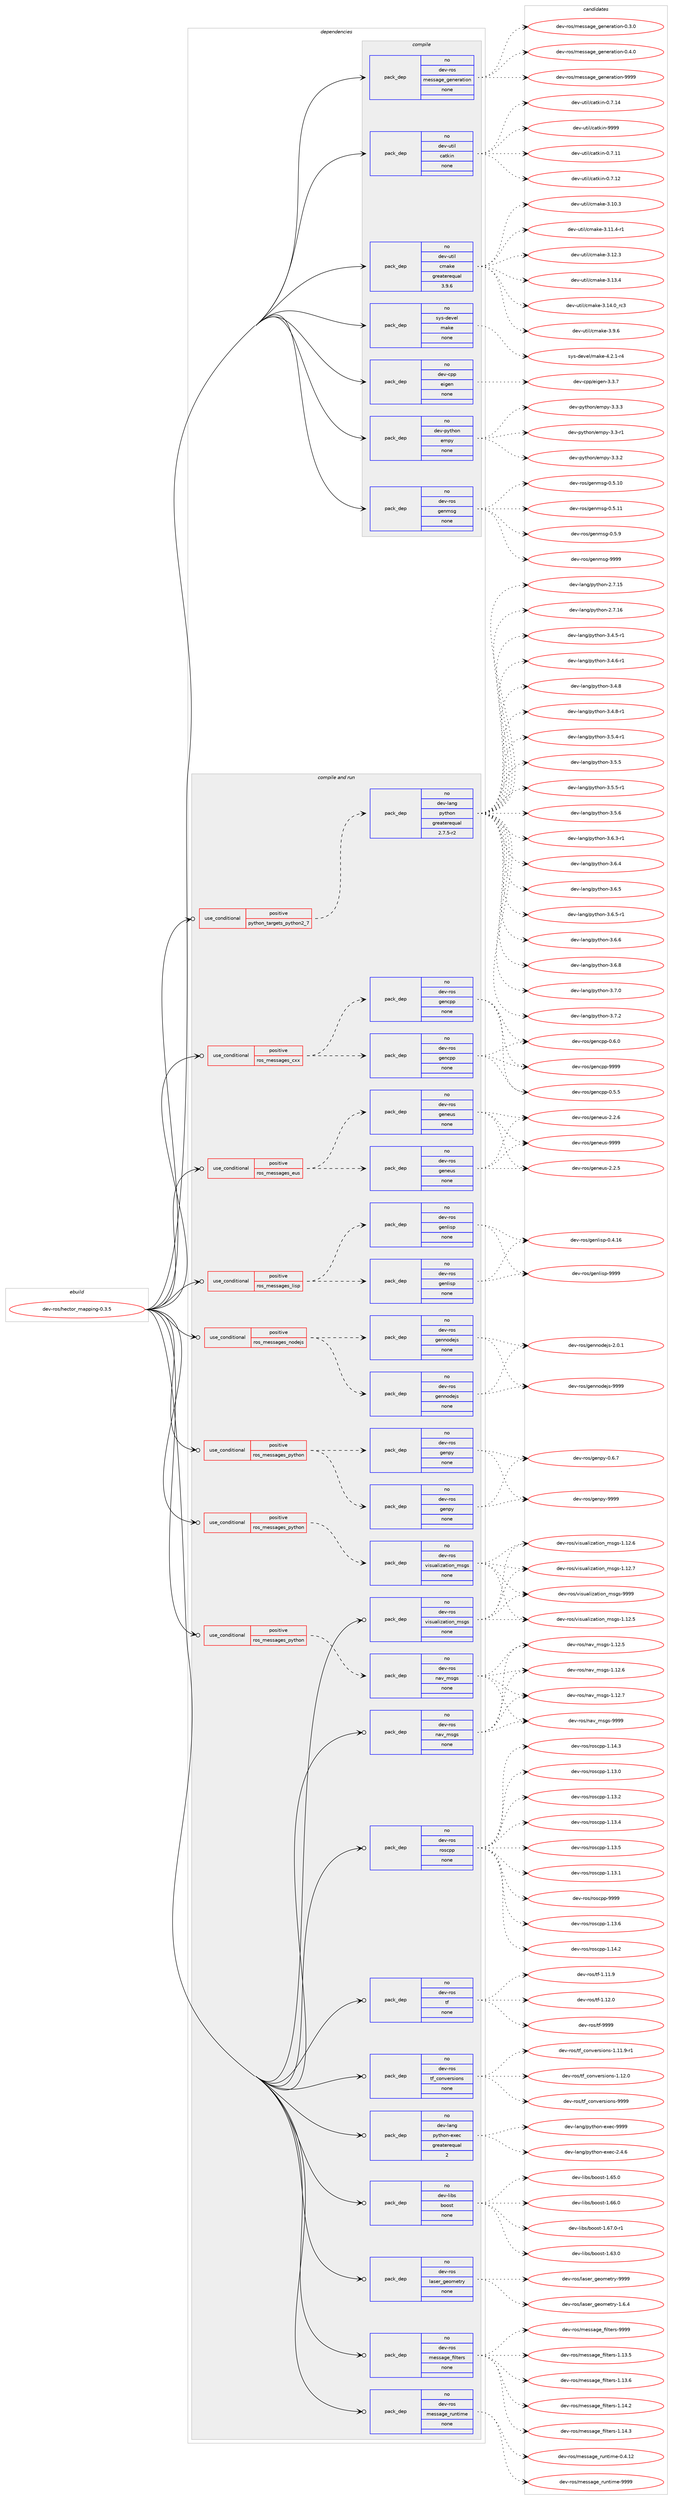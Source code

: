 digraph prolog {

# *************
# Graph options
# *************

newrank=true;
concentrate=true;
compound=true;
graph [rankdir=LR,fontname=Helvetica,fontsize=10,ranksep=1.5];#, ranksep=2.5, nodesep=0.2];
edge  [arrowhead=vee];
node  [fontname=Helvetica,fontsize=10];

# **********
# The ebuild
# **********

subgraph cluster_leftcol {
color=gray;
rank=same;
label=<<i>ebuild</i>>;
id [label="dev-ros/hector_mapping-0.3.5", color=red, width=4, href="../dev-ros/hector_mapping-0.3.5.svg"];
}

# ****************
# The dependencies
# ****************

subgraph cluster_midcol {
color=gray;
label=<<i>dependencies</i>>;
subgraph cluster_compile {
fillcolor="#eeeeee";
style=filled;
label=<<i>compile</i>>;
subgraph pack1045040 {
dependency1457069 [label=<<TABLE BORDER="0" CELLBORDER="1" CELLSPACING="0" CELLPADDING="4" WIDTH="220"><TR><TD ROWSPAN="6" CELLPADDING="30">pack_dep</TD></TR><TR><TD WIDTH="110">no</TD></TR><TR><TD>dev-cpp</TD></TR><TR><TD>eigen</TD></TR><TR><TD>none</TD></TR><TR><TD></TD></TR></TABLE>>, shape=none, color=blue];
}
id:e -> dependency1457069:w [weight=20,style="solid",arrowhead="vee"];
subgraph pack1045041 {
dependency1457070 [label=<<TABLE BORDER="0" CELLBORDER="1" CELLSPACING="0" CELLPADDING="4" WIDTH="220"><TR><TD ROWSPAN="6" CELLPADDING="30">pack_dep</TD></TR><TR><TD WIDTH="110">no</TD></TR><TR><TD>dev-python</TD></TR><TR><TD>empy</TD></TR><TR><TD>none</TD></TR><TR><TD></TD></TR></TABLE>>, shape=none, color=blue];
}
id:e -> dependency1457070:w [weight=20,style="solid",arrowhead="vee"];
subgraph pack1045042 {
dependency1457071 [label=<<TABLE BORDER="0" CELLBORDER="1" CELLSPACING="0" CELLPADDING="4" WIDTH="220"><TR><TD ROWSPAN="6" CELLPADDING="30">pack_dep</TD></TR><TR><TD WIDTH="110">no</TD></TR><TR><TD>dev-ros</TD></TR><TR><TD>genmsg</TD></TR><TR><TD>none</TD></TR><TR><TD></TD></TR></TABLE>>, shape=none, color=blue];
}
id:e -> dependency1457071:w [weight=20,style="solid",arrowhead="vee"];
subgraph pack1045043 {
dependency1457072 [label=<<TABLE BORDER="0" CELLBORDER="1" CELLSPACING="0" CELLPADDING="4" WIDTH="220"><TR><TD ROWSPAN="6" CELLPADDING="30">pack_dep</TD></TR><TR><TD WIDTH="110">no</TD></TR><TR><TD>dev-ros</TD></TR><TR><TD>message_generation</TD></TR><TR><TD>none</TD></TR><TR><TD></TD></TR></TABLE>>, shape=none, color=blue];
}
id:e -> dependency1457072:w [weight=20,style="solid",arrowhead="vee"];
subgraph pack1045044 {
dependency1457073 [label=<<TABLE BORDER="0" CELLBORDER="1" CELLSPACING="0" CELLPADDING="4" WIDTH="220"><TR><TD ROWSPAN="6" CELLPADDING="30">pack_dep</TD></TR><TR><TD WIDTH="110">no</TD></TR><TR><TD>dev-util</TD></TR><TR><TD>catkin</TD></TR><TR><TD>none</TD></TR><TR><TD></TD></TR></TABLE>>, shape=none, color=blue];
}
id:e -> dependency1457073:w [weight=20,style="solid",arrowhead="vee"];
subgraph pack1045045 {
dependency1457074 [label=<<TABLE BORDER="0" CELLBORDER="1" CELLSPACING="0" CELLPADDING="4" WIDTH="220"><TR><TD ROWSPAN="6" CELLPADDING="30">pack_dep</TD></TR><TR><TD WIDTH="110">no</TD></TR><TR><TD>dev-util</TD></TR><TR><TD>cmake</TD></TR><TR><TD>greaterequal</TD></TR><TR><TD>3.9.6</TD></TR></TABLE>>, shape=none, color=blue];
}
id:e -> dependency1457074:w [weight=20,style="solid",arrowhead="vee"];
subgraph pack1045046 {
dependency1457075 [label=<<TABLE BORDER="0" CELLBORDER="1" CELLSPACING="0" CELLPADDING="4" WIDTH="220"><TR><TD ROWSPAN="6" CELLPADDING="30">pack_dep</TD></TR><TR><TD WIDTH="110">no</TD></TR><TR><TD>sys-devel</TD></TR><TR><TD>make</TD></TR><TR><TD>none</TD></TR><TR><TD></TD></TR></TABLE>>, shape=none, color=blue];
}
id:e -> dependency1457075:w [weight=20,style="solid",arrowhead="vee"];
}
subgraph cluster_compileandrun {
fillcolor="#eeeeee";
style=filled;
label=<<i>compile and run</i>>;
subgraph cond388639 {
dependency1457076 [label=<<TABLE BORDER="0" CELLBORDER="1" CELLSPACING="0" CELLPADDING="4"><TR><TD ROWSPAN="3" CELLPADDING="10">use_conditional</TD></TR><TR><TD>positive</TD></TR><TR><TD>python_targets_python2_7</TD></TR></TABLE>>, shape=none, color=red];
subgraph pack1045047 {
dependency1457077 [label=<<TABLE BORDER="0" CELLBORDER="1" CELLSPACING="0" CELLPADDING="4" WIDTH="220"><TR><TD ROWSPAN="6" CELLPADDING="30">pack_dep</TD></TR><TR><TD WIDTH="110">no</TD></TR><TR><TD>dev-lang</TD></TR><TR><TD>python</TD></TR><TR><TD>greaterequal</TD></TR><TR><TD>2.7.5-r2</TD></TR></TABLE>>, shape=none, color=blue];
}
dependency1457076:e -> dependency1457077:w [weight=20,style="dashed",arrowhead="vee"];
}
id:e -> dependency1457076:w [weight=20,style="solid",arrowhead="odotvee"];
subgraph cond388640 {
dependency1457078 [label=<<TABLE BORDER="0" CELLBORDER="1" CELLSPACING="0" CELLPADDING="4"><TR><TD ROWSPAN="3" CELLPADDING="10">use_conditional</TD></TR><TR><TD>positive</TD></TR><TR><TD>ros_messages_cxx</TD></TR></TABLE>>, shape=none, color=red];
subgraph pack1045048 {
dependency1457079 [label=<<TABLE BORDER="0" CELLBORDER="1" CELLSPACING="0" CELLPADDING="4" WIDTH="220"><TR><TD ROWSPAN="6" CELLPADDING="30">pack_dep</TD></TR><TR><TD WIDTH="110">no</TD></TR><TR><TD>dev-ros</TD></TR><TR><TD>gencpp</TD></TR><TR><TD>none</TD></TR><TR><TD></TD></TR></TABLE>>, shape=none, color=blue];
}
dependency1457078:e -> dependency1457079:w [weight=20,style="dashed",arrowhead="vee"];
subgraph pack1045049 {
dependency1457080 [label=<<TABLE BORDER="0" CELLBORDER="1" CELLSPACING="0" CELLPADDING="4" WIDTH="220"><TR><TD ROWSPAN="6" CELLPADDING="30">pack_dep</TD></TR><TR><TD WIDTH="110">no</TD></TR><TR><TD>dev-ros</TD></TR><TR><TD>gencpp</TD></TR><TR><TD>none</TD></TR><TR><TD></TD></TR></TABLE>>, shape=none, color=blue];
}
dependency1457078:e -> dependency1457080:w [weight=20,style="dashed",arrowhead="vee"];
}
id:e -> dependency1457078:w [weight=20,style="solid",arrowhead="odotvee"];
subgraph cond388641 {
dependency1457081 [label=<<TABLE BORDER="0" CELLBORDER="1" CELLSPACING="0" CELLPADDING="4"><TR><TD ROWSPAN="3" CELLPADDING="10">use_conditional</TD></TR><TR><TD>positive</TD></TR><TR><TD>ros_messages_eus</TD></TR></TABLE>>, shape=none, color=red];
subgraph pack1045050 {
dependency1457082 [label=<<TABLE BORDER="0" CELLBORDER="1" CELLSPACING="0" CELLPADDING="4" WIDTH="220"><TR><TD ROWSPAN="6" CELLPADDING="30">pack_dep</TD></TR><TR><TD WIDTH="110">no</TD></TR><TR><TD>dev-ros</TD></TR><TR><TD>geneus</TD></TR><TR><TD>none</TD></TR><TR><TD></TD></TR></TABLE>>, shape=none, color=blue];
}
dependency1457081:e -> dependency1457082:w [weight=20,style="dashed",arrowhead="vee"];
subgraph pack1045051 {
dependency1457083 [label=<<TABLE BORDER="0" CELLBORDER="1" CELLSPACING="0" CELLPADDING="4" WIDTH="220"><TR><TD ROWSPAN="6" CELLPADDING="30">pack_dep</TD></TR><TR><TD WIDTH="110">no</TD></TR><TR><TD>dev-ros</TD></TR><TR><TD>geneus</TD></TR><TR><TD>none</TD></TR><TR><TD></TD></TR></TABLE>>, shape=none, color=blue];
}
dependency1457081:e -> dependency1457083:w [weight=20,style="dashed",arrowhead="vee"];
}
id:e -> dependency1457081:w [weight=20,style="solid",arrowhead="odotvee"];
subgraph cond388642 {
dependency1457084 [label=<<TABLE BORDER="0" CELLBORDER="1" CELLSPACING="0" CELLPADDING="4"><TR><TD ROWSPAN="3" CELLPADDING="10">use_conditional</TD></TR><TR><TD>positive</TD></TR><TR><TD>ros_messages_lisp</TD></TR></TABLE>>, shape=none, color=red];
subgraph pack1045052 {
dependency1457085 [label=<<TABLE BORDER="0" CELLBORDER="1" CELLSPACING="0" CELLPADDING="4" WIDTH="220"><TR><TD ROWSPAN="6" CELLPADDING="30">pack_dep</TD></TR><TR><TD WIDTH="110">no</TD></TR><TR><TD>dev-ros</TD></TR><TR><TD>genlisp</TD></TR><TR><TD>none</TD></TR><TR><TD></TD></TR></TABLE>>, shape=none, color=blue];
}
dependency1457084:e -> dependency1457085:w [weight=20,style="dashed",arrowhead="vee"];
subgraph pack1045053 {
dependency1457086 [label=<<TABLE BORDER="0" CELLBORDER="1" CELLSPACING="0" CELLPADDING="4" WIDTH="220"><TR><TD ROWSPAN="6" CELLPADDING="30">pack_dep</TD></TR><TR><TD WIDTH="110">no</TD></TR><TR><TD>dev-ros</TD></TR><TR><TD>genlisp</TD></TR><TR><TD>none</TD></TR><TR><TD></TD></TR></TABLE>>, shape=none, color=blue];
}
dependency1457084:e -> dependency1457086:w [weight=20,style="dashed",arrowhead="vee"];
}
id:e -> dependency1457084:w [weight=20,style="solid",arrowhead="odotvee"];
subgraph cond388643 {
dependency1457087 [label=<<TABLE BORDER="0" CELLBORDER="1" CELLSPACING="0" CELLPADDING="4"><TR><TD ROWSPAN="3" CELLPADDING="10">use_conditional</TD></TR><TR><TD>positive</TD></TR><TR><TD>ros_messages_nodejs</TD></TR></TABLE>>, shape=none, color=red];
subgraph pack1045054 {
dependency1457088 [label=<<TABLE BORDER="0" CELLBORDER="1" CELLSPACING="0" CELLPADDING="4" WIDTH="220"><TR><TD ROWSPAN="6" CELLPADDING="30">pack_dep</TD></TR><TR><TD WIDTH="110">no</TD></TR><TR><TD>dev-ros</TD></TR><TR><TD>gennodejs</TD></TR><TR><TD>none</TD></TR><TR><TD></TD></TR></TABLE>>, shape=none, color=blue];
}
dependency1457087:e -> dependency1457088:w [weight=20,style="dashed",arrowhead="vee"];
subgraph pack1045055 {
dependency1457089 [label=<<TABLE BORDER="0" CELLBORDER="1" CELLSPACING="0" CELLPADDING="4" WIDTH="220"><TR><TD ROWSPAN="6" CELLPADDING="30">pack_dep</TD></TR><TR><TD WIDTH="110">no</TD></TR><TR><TD>dev-ros</TD></TR><TR><TD>gennodejs</TD></TR><TR><TD>none</TD></TR><TR><TD></TD></TR></TABLE>>, shape=none, color=blue];
}
dependency1457087:e -> dependency1457089:w [weight=20,style="dashed",arrowhead="vee"];
}
id:e -> dependency1457087:w [weight=20,style="solid",arrowhead="odotvee"];
subgraph cond388644 {
dependency1457090 [label=<<TABLE BORDER="0" CELLBORDER="1" CELLSPACING="0" CELLPADDING="4"><TR><TD ROWSPAN="3" CELLPADDING="10">use_conditional</TD></TR><TR><TD>positive</TD></TR><TR><TD>ros_messages_python</TD></TR></TABLE>>, shape=none, color=red];
subgraph pack1045056 {
dependency1457091 [label=<<TABLE BORDER="0" CELLBORDER="1" CELLSPACING="0" CELLPADDING="4" WIDTH="220"><TR><TD ROWSPAN="6" CELLPADDING="30">pack_dep</TD></TR><TR><TD WIDTH="110">no</TD></TR><TR><TD>dev-ros</TD></TR><TR><TD>genpy</TD></TR><TR><TD>none</TD></TR><TR><TD></TD></TR></TABLE>>, shape=none, color=blue];
}
dependency1457090:e -> dependency1457091:w [weight=20,style="dashed",arrowhead="vee"];
subgraph pack1045057 {
dependency1457092 [label=<<TABLE BORDER="0" CELLBORDER="1" CELLSPACING="0" CELLPADDING="4" WIDTH="220"><TR><TD ROWSPAN="6" CELLPADDING="30">pack_dep</TD></TR><TR><TD WIDTH="110">no</TD></TR><TR><TD>dev-ros</TD></TR><TR><TD>genpy</TD></TR><TR><TD>none</TD></TR><TR><TD></TD></TR></TABLE>>, shape=none, color=blue];
}
dependency1457090:e -> dependency1457092:w [weight=20,style="dashed",arrowhead="vee"];
}
id:e -> dependency1457090:w [weight=20,style="solid",arrowhead="odotvee"];
subgraph cond388645 {
dependency1457093 [label=<<TABLE BORDER="0" CELLBORDER="1" CELLSPACING="0" CELLPADDING="4"><TR><TD ROWSPAN="3" CELLPADDING="10">use_conditional</TD></TR><TR><TD>positive</TD></TR><TR><TD>ros_messages_python</TD></TR></TABLE>>, shape=none, color=red];
subgraph pack1045058 {
dependency1457094 [label=<<TABLE BORDER="0" CELLBORDER="1" CELLSPACING="0" CELLPADDING="4" WIDTH="220"><TR><TD ROWSPAN="6" CELLPADDING="30">pack_dep</TD></TR><TR><TD WIDTH="110">no</TD></TR><TR><TD>dev-ros</TD></TR><TR><TD>nav_msgs</TD></TR><TR><TD>none</TD></TR><TR><TD></TD></TR></TABLE>>, shape=none, color=blue];
}
dependency1457093:e -> dependency1457094:w [weight=20,style="dashed",arrowhead="vee"];
}
id:e -> dependency1457093:w [weight=20,style="solid",arrowhead="odotvee"];
subgraph cond388646 {
dependency1457095 [label=<<TABLE BORDER="0" CELLBORDER="1" CELLSPACING="0" CELLPADDING="4"><TR><TD ROWSPAN="3" CELLPADDING="10">use_conditional</TD></TR><TR><TD>positive</TD></TR><TR><TD>ros_messages_python</TD></TR></TABLE>>, shape=none, color=red];
subgraph pack1045059 {
dependency1457096 [label=<<TABLE BORDER="0" CELLBORDER="1" CELLSPACING="0" CELLPADDING="4" WIDTH="220"><TR><TD ROWSPAN="6" CELLPADDING="30">pack_dep</TD></TR><TR><TD WIDTH="110">no</TD></TR><TR><TD>dev-ros</TD></TR><TR><TD>visualization_msgs</TD></TR><TR><TD>none</TD></TR><TR><TD></TD></TR></TABLE>>, shape=none, color=blue];
}
dependency1457095:e -> dependency1457096:w [weight=20,style="dashed",arrowhead="vee"];
}
id:e -> dependency1457095:w [weight=20,style="solid",arrowhead="odotvee"];
subgraph pack1045060 {
dependency1457097 [label=<<TABLE BORDER="0" CELLBORDER="1" CELLSPACING="0" CELLPADDING="4" WIDTH="220"><TR><TD ROWSPAN="6" CELLPADDING="30">pack_dep</TD></TR><TR><TD WIDTH="110">no</TD></TR><TR><TD>dev-lang</TD></TR><TR><TD>python-exec</TD></TR><TR><TD>greaterequal</TD></TR><TR><TD>2</TD></TR></TABLE>>, shape=none, color=blue];
}
id:e -> dependency1457097:w [weight=20,style="solid",arrowhead="odotvee"];
subgraph pack1045061 {
dependency1457098 [label=<<TABLE BORDER="0" CELLBORDER="1" CELLSPACING="0" CELLPADDING="4" WIDTH="220"><TR><TD ROWSPAN="6" CELLPADDING="30">pack_dep</TD></TR><TR><TD WIDTH="110">no</TD></TR><TR><TD>dev-libs</TD></TR><TR><TD>boost</TD></TR><TR><TD>none</TD></TR><TR><TD></TD></TR></TABLE>>, shape=none, color=blue];
}
id:e -> dependency1457098:w [weight=20,style="solid",arrowhead="odotvee"];
subgraph pack1045062 {
dependency1457099 [label=<<TABLE BORDER="0" CELLBORDER="1" CELLSPACING="0" CELLPADDING="4" WIDTH="220"><TR><TD ROWSPAN="6" CELLPADDING="30">pack_dep</TD></TR><TR><TD WIDTH="110">no</TD></TR><TR><TD>dev-ros</TD></TR><TR><TD>laser_geometry</TD></TR><TR><TD>none</TD></TR><TR><TD></TD></TR></TABLE>>, shape=none, color=blue];
}
id:e -> dependency1457099:w [weight=20,style="solid",arrowhead="odotvee"];
subgraph pack1045063 {
dependency1457100 [label=<<TABLE BORDER="0" CELLBORDER="1" CELLSPACING="0" CELLPADDING="4" WIDTH="220"><TR><TD ROWSPAN="6" CELLPADDING="30">pack_dep</TD></TR><TR><TD WIDTH="110">no</TD></TR><TR><TD>dev-ros</TD></TR><TR><TD>message_filters</TD></TR><TR><TD>none</TD></TR><TR><TD></TD></TR></TABLE>>, shape=none, color=blue];
}
id:e -> dependency1457100:w [weight=20,style="solid",arrowhead="odotvee"];
subgraph pack1045064 {
dependency1457101 [label=<<TABLE BORDER="0" CELLBORDER="1" CELLSPACING="0" CELLPADDING="4" WIDTH="220"><TR><TD ROWSPAN="6" CELLPADDING="30">pack_dep</TD></TR><TR><TD WIDTH="110">no</TD></TR><TR><TD>dev-ros</TD></TR><TR><TD>message_runtime</TD></TR><TR><TD>none</TD></TR><TR><TD></TD></TR></TABLE>>, shape=none, color=blue];
}
id:e -> dependency1457101:w [weight=20,style="solid",arrowhead="odotvee"];
subgraph pack1045065 {
dependency1457102 [label=<<TABLE BORDER="0" CELLBORDER="1" CELLSPACING="0" CELLPADDING="4" WIDTH="220"><TR><TD ROWSPAN="6" CELLPADDING="30">pack_dep</TD></TR><TR><TD WIDTH="110">no</TD></TR><TR><TD>dev-ros</TD></TR><TR><TD>nav_msgs</TD></TR><TR><TD>none</TD></TR><TR><TD></TD></TR></TABLE>>, shape=none, color=blue];
}
id:e -> dependency1457102:w [weight=20,style="solid",arrowhead="odotvee"];
subgraph pack1045066 {
dependency1457103 [label=<<TABLE BORDER="0" CELLBORDER="1" CELLSPACING="0" CELLPADDING="4" WIDTH="220"><TR><TD ROWSPAN="6" CELLPADDING="30">pack_dep</TD></TR><TR><TD WIDTH="110">no</TD></TR><TR><TD>dev-ros</TD></TR><TR><TD>roscpp</TD></TR><TR><TD>none</TD></TR><TR><TD></TD></TR></TABLE>>, shape=none, color=blue];
}
id:e -> dependency1457103:w [weight=20,style="solid",arrowhead="odotvee"];
subgraph pack1045067 {
dependency1457104 [label=<<TABLE BORDER="0" CELLBORDER="1" CELLSPACING="0" CELLPADDING="4" WIDTH="220"><TR><TD ROWSPAN="6" CELLPADDING="30">pack_dep</TD></TR><TR><TD WIDTH="110">no</TD></TR><TR><TD>dev-ros</TD></TR><TR><TD>tf</TD></TR><TR><TD>none</TD></TR><TR><TD></TD></TR></TABLE>>, shape=none, color=blue];
}
id:e -> dependency1457104:w [weight=20,style="solid",arrowhead="odotvee"];
subgraph pack1045068 {
dependency1457105 [label=<<TABLE BORDER="0" CELLBORDER="1" CELLSPACING="0" CELLPADDING="4" WIDTH="220"><TR><TD ROWSPAN="6" CELLPADDING="30">pack_dep</TD></TR><TR><TD WIDTH="110">no</TD></TR><TR><TD>dev-ros</TD></TR><TR><TD>tf_conversions</TD></TR><TR><TD>none</TD></TR><TR><TD></TD></TR></TABLE>>, shape=none, color=blue];
}
id:e -> dependency1457105:w [weight=20,style="solid",arrowhead="odotvee"];
subgraph pack1045069 {
dependency1457106 [label=<<TABLE BORDER="0" CELLBORDER="1" CELLSPACING="0" CELLPADDING="4" WIDTH="220"><TR><TD ROWSPAN="6" CELLPADDING="30">pack_dep</TD></TR><TR><TD WIDTH="110">no</TD></TR><TR><TD>dev-ros</TD></TR><TR><TD>visualization_msgs</TD></TR><TR><TD>none</TD></TR><TR><TD></TD></TR></TABLE>>, shape=none, color=blue];
}
id:e -> dependency1457106:w [weight=20,style="solid",arrowhead="odotvee"];
}
subgraph cluster_run {
fillcolor="#eeeeee";
style=filled;
label=<<i>run</i>>;
}
}

# **************
# The candidates
# **************

subgraph cluster_choices {
rank=same;
color=gray;
label=<<i>candidates</i>>;

subgraph choice1045040 {
color=black;
nodesep=1;
choice100101118459911211247101105103101110455146514655 [label="dev-cpp/eigen-3.3.7", color=red, width=4,href="../dev-cpp/eigen-3.3.7.svg"];
dependency1457069:e -> choice100101118459911211247101105103101110455146514655:w [style=dotted,weight="100"];
}
subgraph choice1045041 {
color=black;
nodesep=1;
choice1001011184511212111610411111047101109112121455146514511449 [label="dev-python/empy-3.3-r1", color=red, width=4,href="../dev-python/empy-3.3-r1.svg"];
choice1001011184511212111610411111047101109112121455146514650 [label="dev-python/empy-3.3.2", color=red, width=4,href="../dev-python/empy-3.3.2.svg"];
choice1001011184511212111610411111047101109112121455146514651 [label="dev-python/empy-3.3.3", color=red, width=4,href="../dev-python/empy-3.3.3.svg"];
dependency1457070:e -> choice1001011184511212111610411111047101109112121455146514511449:w [style=dotted,weight="100"];
dependency1457070:e -> choice1001011184511212111610411111047101109112121455146514650:w [style=dotted,weight="100"];
dependency1457070:e -> choice1001011184511212111610411111047101109112121455146514651:w [style=dotted,weight="100"];
}
subgraph choice1045042 {
color=black;
nodesep=1;
choice100101118451141111154710310111010911510345484653464948 [label="dev-ros/genmsg-0.5.10", color=red, width=4,href="../dev-ros/genmsg-0.5.10.svg"];
choice100101118451141111154710310111010911510345484653464949 [label="dev-ros/genmsg-0.5.11", color=red, width=4,href="../dev-ros/genmsg-0.5.11.svg"];
choice1001011184511411111547103101110109115103454846534657 [label="dev-ros/genmsg-0.5.9", color=red, width=4,href="../dev-ros/genmsg-0.5.9.svg"];
choice10010111845114111115471031011101091151034557575757 [label="dev-ros/genmsg-9999", color=red, width=4,href="../dev-ros/genmsg-9999.svg"];
dependency1457071:e -> choice100101118451141111154710310111010911510345484653464948:w [style=dotted,weight="100"];
dependency1457071:e -> choice100101118451141111154710310111010911510345484653464949:w [style=dotted,weight="100"];
dependency1457071:e -> choice1001011184511411111547103101110109115103454846534657:w [style=dotted,weight="100"];
dependency1457071:e -> choice10010111845114111115471031011101091151034557575757:w [style=dotted,weight="100"];
}
subgraph choice1045043 {
color=black;
nodesep=1;
choice1001011184511411111547109101115115971031019510310111010111497116105111110454846514648 [label="dev-ros/message_generation-0.3.0", color=red, width=4,href="../dev-ros/message_generation-0.3.0.svg"];
choice1001011184511411111547109101115115971031019510310111010111497116105111110454846524648 [label="dev-ros/message_generation-0.4.0", color=red, width=4,href="../dev-ros/message_generation-0.4.0.svg"];
choice10010111845114111115471091011151159710310195103101110101114971161051111104557575757 [label="dev-ros/message_generation-9999", color=red, width=4,href="../dev-ros/message_generation-9999.svg"];
dependency1457072:e -> choice1001011184511411111547109101115115971031019510310111010111497116105111110454846514648:w [style=dotted,weight="100"];
dependency1457072:e -> choice1001011184511411111547109101115115971031019510310111010111497116105111110454846524648:w [style=dotted,weight="100"];
dependency1457072:e -> choice10010111845114111115471091011151159710310195103101110101114971161051111104557575757:w [style=dotted,weight="100"];
}
subgraph choice1045044 {
color=black;
nodesep=1;
choice1001011184511711610510847999711610710511045484655464949 [label="dev-util/catkin-0.7.11", color=red, width=4,href="../dev-util/catkin-0.7.11.svg"];
choice1001011184511711610510847999711610710511045484655464950 [label="dev-util/catkin-0.7.12", color=red, width=4,href="../dev-util/catkin-0.7.12.svg"];
choice1001011184511711610510847999711610710511045484655464952 [label="dev-util/catkin-0.7.14", color=red, width=4,href="../dev-util/catkin-0.7.14.svg"];
choice100101118451171161051084799971161071051104557575757 [label="dev-util/catkin-9999", color=red, width=4,href="../dev-util/catkin-9999.svg"];
dependency1457073:e -> choice1001011184511711610510847999711610710511045484655464949:w [style=dotted,weight="100"];
dependency1457073:e -> choice1001011184511711610510847999711610710511045484655464950:w [style=dotted,weight="100"];
dependency1457073:e -> choice1001011184511711610510847999711610710511045484655464952:w [style=dotted,weight="100"];
dependency1457073:e -> choice100101118451171161051084799971161071051104557575757:w [style=dotted,weight="100"];
}
subgraph choice1045045 {
color=black;
nodesep=1;
choice1001011184511711610510847991099710710145514649484651 [label="dev-util/cmake-3.10.3", color=red, width=4,href="../dev-util/cmake-3.10.3.svg"];
choice10010111845117116105108479910997107101455146494946524511449 [label="dev-util/cmake-3.11.4-r1", color=red, width=4,href="../dev-util/cmake-3.11.4-r1.svg"];
choice1001011184511711610510847991099710710145514649504651 [label="dev-util/cmake-3.12.3", color=red, width=4,href="../dev-util/cmake-3.12.3.svg"];
choice1001011184511711610510847991099710710145514649514652 [label="dev-util/cmake-3.13.4", color=red, width=4,href="../dev-util/cmake-3.13.4.svg"];
choice1001011184511711610510847991099710710145514649524648951149951 [label="dev-util/cmake-3.14.0_rc3", color=red, width=4,href="../dev-util/cmake-3.14.0_rc3.svg"];
choice10010111845117116105108479910997107101455146574654 [label="dev-util/cmake-3.9.6", color=red, width=4,href="../dev-util/cmake-3.9.6.svg"];
dependency1457074:e -> choice1001011184511711610510847991099710710145514649484651:w [style=dotted,weight="100"];
dependency1457074:e -> choice10010111845117116105108479910997107101455146494946524511449:w [style=dotted,weight="100"];
dependency1457074:e -> choice1001011184511711610510847991099710710145514649504651:w [style=dotted,weight="100"];
dependency1457074:e -> choice1001011184511711610510847991099710710145514649514652:w [style=dotted,weight="100"];
dependency1457074:e -> choice1001011184511711610510847991099710710145514649524648951149951:w [style=dotted,weight="100"];
dependency1457074:e -> choice10010111845117116105108479910997107101455146574654:w [style=dotted,weight="100"];
}
subgraph choice1045046 {
color=black;
nodesep=1;
choice1151211154510010111810110847109971071014552465046494511452 [label="sys-devel/make-4.2.1-r4", color=red, width=4,href="../sys-devel/make-4.2.1-r4.svg"];
dependency1457075:e -> choice1151211154510010111810110847109971071014552465046494511452:w [style=dotted,weight="100"];
}
subgraph choice1045047 {
color=black;
nodesep=1;
choice10010111845108971101034711212111610411111045504655464953 [label="dev-lang/python-2.7.15", color=red, width=4,href="../dev-lang/python-2.7.15.svg"];
choice10010111845108971101034711212111610411111045504655464954 [label="dev-lang/python-2.7.16", color=red, width=4,href="../dev-lang/python-2.7.16.svg"];
choice1001011184510897110103471121211161041111104551465246534511449 [label="dev-lang/python-3.4.5-r1", color=red, width=4,href="../dev-lang/python-3.4.5-r1.svg"];
choice1001011184510897110103471121211161041111104551465246544511449 [label="dev-lang/python-3.4.6-r1", color=red, width=4,href="../dev-lang/python-3.4.6-r1.svg"];
choice100101118451089711010347112121116104111110455146524656 [label="dev-lang/python-3.4.8", color=red, width=4,href="../dev-lang/python-3.4.8.svg"];
choice1001011184510897110103471121211161041111104551465246564511449 [label="dev-lang/python-3.4.8-r1", color=red, width=4,href="../dev-lang/python-3.4.8-r1.svg"];
choice1001011184510897110103471121211161041111104551465346524511449 [label="dev-lang/python-3.5.4-r1", color=red, width=4,href="../dev-lang/python-3.5.4-r1.svg"];
choice100101118451089711010347112121116104111110455146534653 [label="dev-lang/python-3.5.5", color=red, width=4,href="../dev-lang/python-3.5.5.svg"];
choice1001011184510897110103471121211161041111104551465346534511449 [label="dev-lang/python-3.5.5-r1", color=red, width=4,href="../dev-lang/python-3.5.5-r1.svg"];
choice100101118451089711010347112121116104111110455146534654 [label="dev-lang/python-3.5.6", color=red, width=4,href="../dev-lang/python-3.5.6.svg"];
choice1001011184510897110103471121211161041111104551465446514511449 [label="dev-lang/python-3.6.3-r1", color=red, width=4,href="../dev-lang/python-3.6.3-r1.svg"];
choice100101118451089711010347112121116104111110455146544652 [label="dev-lang/python-3.6.4", color=red, width=4,href="../dev-lang/python-3.6.4.svg"];
choice100101118451089711010347112121116104111110455146544653 [label="dev-lang/python-3.6.5", color=red, width=4,href="../dev-lang/python-3.6.5.svg"];
choice1001011184510897110103471121211161041111104551465446534511449 [label="dev-lang/python-3.6.5-r1", color=red, width=4,href="../dev-lang/python-3.6.5-r1.svg"];
choice100101118451089711010347112121116104111110455146544654 [label="dev-lang/python-3.6.6", color=red, width=4,href="../dev-lang/python-3.6.6.svg"];
choice100101118451089711010347112121116104111110455146544656 [label="dev-lang/python-3.6.8", color=red, width=4,href="../dev-lang/python-3.6.8.svg"];
choice100101118451089711010347112121116104111110455146554648 [label="dev-lang/python-3.7.0", color=red, width=4,href="../dev-lang/python-3.7.0.svg"];
choice100101118451089711010347112121116104111110455146554650 [label="dev-lang/python-3.7.2", color=red, width=4,href="../dev-lang/python-3.7.2.svg"];
dependency1457077:e -> choice10010111845108971101034711212111610411111045504655464953:w [style=dotted,weight="100"];
dependency1457077:e -> choice10010111845108971101034711212111610411111045504655464954:w [style=dotted,weight="100"];
dependency1457077:e -> choice1001011184510897110103471121211161041111104551465246534511449:w [style=dotted,weight="100"];
dependency1457077:e -> choice1001011184510897110103471121211161041111104551465246544511449:w [style=dotted,weight="100"];
dependency1457077:e -> choice100101118451089711010347112121116104111110455146524656:w [style=dotted,weight="100"];
dependency1457077:e -> choice1001011184510897110103471121211161041111104551465246564511449:w [style=dotted,weight="100"];
dependency1457077:e -> choice1001011184510897110103471121211161041111104551465346524511449:w [style=dotted,weight="100"];
dependency1457077:e -> choice100101118451089711010347112121116104111110455146534653:w [style=dotted,weight="100"];
dependency1457077:e -> choice1001011184510897110103471121211161041111104551465346534511449:w [style=dotted,weight="100"];
dependency1457077:e -> choice100101118451089711010347112121116104111110455146534654:w [style=dotted,weight="100"];
dependency1457077:e -> choice1001011184510897110103471121211161041111104551465446514511449:w [style=dotted,weight="100"];
dependency1457077:e -> choice100101118451089711010347112121116104111110455146544652:w [style=dotted,weight="100"];
dependency1457077:e -> choice100101118451089711010347112121116104111110455146544653:w [style=dotted,weight="100"];
dependency1457077:e -> choice1001011184510897110103471121211161041111104551465446534511449:w [style=dotted,weight="100"];
dependency1457077:e -> choice100101118451089711010347112121116104111110455146544654:w [style=dotted,weight="100"];
dependency1457077:e -> choice100101118451089711010347112121116104111110455146544656:w [style=dotted,weight="100"];
dependency1457077:e -> choice100101118451089711010347112121116104111110455146554648:w [style=dotted,weight="100"];
dependency1457077:e -> choice100101118451089711010347112121116104111110455146554650:w [style=dotted,weight="100"];
}
subgraph choice1045048 {
color=black;
nodesep=1;
choice100101118451141111154710310111099112112454846534653 [label="dev-ros/gencpp-0.5.5", color=red, width=4,href="../dev-ros/gencpp-0.5.5.svg"];
choice100101118451141111154710310111099112112454846544648 [label="dev-ros/gencpp-0.6.0", color=red, width=4,href="../dev-ros/gencpp-0.6.0.svg"];
choice1001011184511411111547103101110991121124557575757 [label="dev-ros/gencpp-9999", color=red, width=4,href="../dev-ros/gencpp-9999.svg"];
dependency1457079:e -> choice100101118451141111154710310111099112112454846534653:w [style=dotted,weight="100"];
dependency1457079:e -> choice100101118451141111154710310111099112112454846544648:w [style=dotted,weight="100"];
dependency1457079:e -> choice1001011184511411111547103101110991121124557575757:w [style=dotted,weight="100"];
}
subgraph choice1045049 {
color=black;
nodesep=1;
choice100101118451141111154710310111099112112454846534653 [label="dev-ros/gencpp-0.5.5", color=red, width=4,href="../dev-ros/gencpp-0.5.5.svg"];
choice100101118451141111154710310111099112112454846544648 [label="dev-ros/gencpp-0.6.0", color=red, width=4,href="../dev-ros/gencpp-0.6.0.svg"];
choice1001011184511411111547103101110991121124557575757 [label="dev-ros/gencpp-9999", color=red, width=4,href="../dev-ros/gencpp-9999.svg"];
dependency1457080:e -> choice100101118451141111154710310111099112112454846534653:w [style=dotted,weight="100"];
dependency1457080:e -> choice100101118451141111154710310111099112112454846544648:w [style=dotted,weight="100"];
dependency1457080:e -> choice1001011184511411111547103101110991121124557575757:w [style=dotted,weight="100"];
}
subgraph choice1045050 {
color=black;
nodesep=1;
choice1001011184511411111547103101110101117115455046504653 [label="dev-ros/geneus-2.2.5", color=red, width=4,href="../dev-ros/geneus-2.2.5.svg"];
choice1001011184511411111547103101110101117115455046504654 [label="dev-ros/geneus-2.2.6", color=red, width=4,href="../dev-ros/geneus-2.2.6.svg"];
choice10010111845114111115471031011101011171154557575757 [label="dev-ros/geneus-9999", color=red, width=4,href="../dev-ros/geneus-9999.svg"];
dependency1457082:e -> choice1001011184511411111547103101110101117115455046504653:w [style=dotted,weight="100"];
dependency1457082:e -> choice1001011184511411111547103101110101117115455046504654:w [style=dotted,weight="100"];
dependency1457082:e -> choice10010111845114111115471031011101011171154557575757:w [style=dotted,weight="100"];
}
subgraph choice1045051 {
color=black;
nodesep=1;
choice1001011184511411111547103101110101117115455046504653 [label="dev-ros/geneus-2.2.5", color=red, width=4,href="../dev-ros/geneus-2.2.5.svg"];
choice1001011184511411111547103101110101117115455046504654 [label="dev-ros/geneus-2.2.6", color=red, width=4,href="../dev-ros/geneus-2.2.6.svg"];
choice10010111845114111115471031011101011171154557575757 [label="dev-ros/geneus-9999", color=red, width=4,href="../dev-ros/geneus-9999.svg"];
dependency1457083:e -> choice1001011184511411111547103101110101117115455046504653:w [style=dotted,weight="100"];
dependency1457083:e -> choice1001011184511411111547103101110101117115455046504654:w [style=dotted,weight="100"];
dependency1457083:e -> choice10010111845114111115471031011101011171154557575757:w [style=dotted,weight="100"];
}
subgraph choice1045052 {
color=black;
nodesep=1;
choice100101118451141111154710310111010810511511245484652464954 [label="dev-ros/genlisp-0.4.16", color=red, width=4,href="../dev-ros/genlisp-0.4.16.svg"];
choice10010111845114111115471031011101081051151124557575757 [label="dev-ros/genlisp-9999", color=red, width=4,href="../dev-ros/genlisp-9999.svg"];
dependency1457085:e -> choice100101118451141111154710310111010810511511245484652464954:w [style=dotted,weight="100"];
dependency1457085:e -> choice10010111845114111115471031011101081051151124557575757:w [style=dotted,weight="100"];
}
subgraph choice1045053 {
color=black;
nodesep=1;
choice100101118451141111154710310111010810511511245484652464954 [label="dev-ros/genlisp-0.4.16", color=red, width=4,href="../dev-ros/genlisp-0.4.16.svg"];
choice10010111845114111115471031011101081051151124557575757 [label="dev-ros/genlisp-9999", color=red, width=4,href="../dev-ros/genlisp-9999.svg"];
dependency1457086:e -> choice100101118451141111154710310111010810511511245484652464954:w [style=dotted,weight="100"];
dependency1457086:e -> choice10010111845114111115471031011101081051151124557575757:w [style=dotted,weight="100"];
}
subgraph choice1045054 {
color=black;
nodesep=1;
choice1001011184511411111547103101110110111100101106115455046484649 [label="dev-ros/gennodejs-2.0.1", color=red, width=4,href="../dev-ros/gennodejs-2.0.1.svg"];
choice10010111845114111115471031011101101111001011061154557575757 [label="dev-ros/gennodejs-9999", color=red, width=4,href="../dev-ros/gennodejs-9999.svg"];
dependency1457088:e -> choice1001011184511411111547103101110110111100101106115455046484649:w [style=dotted,weight="100"];
dependency1457088:e -> choice10010111845114111115471031011101101111001011061154557575757:w [style=dotted,weight="100"];
}
subgraph choice1045055 {
color=black;
nodesep=1;
choice1001011184511411111547103101110110111100101106115455046484649 [label="dev-ros/gennodejs-2.0.1", color=red, width=4,href="../dev-ros/gennodejs-2.0.1.svg"];
choice10010111845114111115471031011101101111001011061154557575757 [label="dev-ros/gennodejs-9999", color=red, width=4,href="../dev-ros/gennodejs-9999.svg"];
dependency1457089:e -> choice1001011184511411111547103101110110111100101106115455046484649:w [style=dotted,weight="100"];
dependency1457089:e -> choice10010111845114111115471031011101101111001011061154557575757:w [style=dotted,weight="100"];
}
subgraph choice1045056 {
color=black;
nodesep=1;
choice1001011184511411111547103101110112121454846544655 [label="dev-ros/genpy-0.6.7", color=red, width=4,href="../dev-ros/genpy-0.6.7.svg"];
choice10010111845114111115471031011101121214557575757 [label="dev-ros/genpy-9999", color=red, width=4,href="../dev-ros/genpy-9999.svg"];
dependency1457091:e -> choice1001011184511411111547103101110112121454846544655:w [style=dotted,weight="100"];
dependency1457091:e -> choice10010111845114111115471031011101121214557575757:w [style=dotted,weight="100"];
}
subgraph choice1045057 {
color=black;
nodesep=1;
choice1001011184511411111547103101110112121454846544655 [label="dev-ros/genpy-0.6.7", color=red, width=4,href="../dev-ros/genpy-0.6.7.svg"];
choice10010111845114111115471031011101121214557575757 [label="dev-ros/genpy-9999", color=red, width=4,href="../dev-ros/genpy-9999.svg"];
dependency1457092:e -> choice1001011184511411111547103101110112121454846544655:w [style=dotted,weight="100"];
dependency1457092:e -> choice10010111845114111115471031011101121214557575757:w [style=dotted,weight="100"];
}
subgraph choice1045058 {
color=black;
nodesep=1;
choice1001011184511411111547110971189510911510311545494649504653 [label="dev-ros/nav_msgs-1.12.5", color=red, width=4,href="../dev-ros/nav_msgs-1.12.5.svg"];
choice1001011184511411111547110971189510911510311545494649504654 [label="dev-ros/nav_msgs-1.12.6", color=red, width=4,href="../dev-ros/nav_msgs-1.12.6.svg"];
choice1001011184511411111547110971189510911510311545494649504655 [label="dev-ros/nav_msgs-1.12.7", color=red, width=4,href="../dev-ros/nav_msgs-1.12.7.svg"];
choice100101118451141111154711097118951091151031154557575757 [label="dev-ros/nav_msgs-9999", color=red, width=4,href="../dev-ros/nav_msgs-9999.svg"];
dependency1457094:e -> choice1001011184511411111547110971189510911510311545494649504653:w [style=dotted,weight="100"];
dependency1457094:e -> choice1001011184511411111547110971189510911510311545494649504654:w [style=dotted,weight="100"];
dependency1457094:e -> choice1001011184511411111547110971189510911510311545494649504655:w [style=dotted,weight="100"];
dependency1457094:e -> choice100101118451141111154711097118951091151031154557575757:w [style=dotted,weight="100"];
}
subgraph choice1045059 {
color=black;
nodesep=1;
choice100101118451141111154711810511511797108105122971161051111109510911510311545494649504653 [label="dev-ros/visualization_msgs-1.12.5", color=red, width=4,href="../dev-ros/visualization_msgs-1.12.5.svg"];
choice100101118451141111154711810511511797108105122971161051111109510911510311545494649504654 [label="dev-ros/visualization_msgs-1.12.6", color=red, width=4,href="../dev-ros/visualization_msgs-1.12.6.svg"];
choice100101118451141111154711810511511797108105122971161051111109510911510311545494649504655 [label="dev-ros/visualization_msgs-1.12.7", color=red, width=4,href="../dev-ros/visualization_msgs-1.12.7.svg"];
choice10010111845114111115471181051151179710810512297116105111110951091151031154557575757 [label="dev-ros/visualization_msgs-9999", color=red, width=4,href="../dev-ros/visualization_msgs-9999.svg"];
dependency1457096:e -> choice100101118451141111154711810511511797108105122971161051111109510911510311545494649504653:w [style=dotted,weight="100"];
dependency1457096:e -> choice100101118451141111154711810511511797108105122971161051111109510911510311545494649504654:w [style=dotted,weight="100"];
dependency1457096:e -> choice100101118451141111154711810511511797108105122971161051111109510911510311545494649504655:w [style=dotted,weight="100"];
dependency1457096:e -> choice10010111845114111115471181051151179710810512297116105111110951091151031154557575757:w [style=dotted,weight="100"];
}
subgraph choice1045060 {
color=black;
nodesep=1;
choice1001011184510897110103471121211161041111104510112010199455046524654 [label="dev-lang/python-exec-2.4.6", color=red, width=4,href="../dev-lang/python-exec-2.4.6.svg"];
choice10010111845108971101034711212111610411111045101120101994557575757 [label="dev-lang/python-exec-9999", color=red, width=4,href="../dev-lang/python-exec-9999.svg"];
dependency1457097:e -> choice1001011184510897110103471121211161041111104510112010199455046524654:w [style=dotted,weight="100"];
dependency1457097:e -> choice10010111845108971101034711212111610411111045101120101994557575757:w [style=dotted,weight="100"];
}
subgraph choice1045061 {
color=black;
nodesep=1;
choice1001011184510810598115479811111111511645494654514648 [label="dev-libs/boost-1.63.0", color=red, width=4,href="../dev-libs/boost-1.63.0.svg"];
choice1001011184510810598115479811111111511645494654534648 [label="dev-libs/boost-1.65.0", color=red, width=4,href="../dev-libs/boost-1.65.0.svg"];
choice1001011184510810598115479811111111511645494654544648 [label="dev-libs/boost-1.66.0", color=red, width=4,href="../dev-libs/boost-1.66.0.svg"];
choice10010111845108105981154798111111115116454946545546484511449 [label="dev-libs/boost-1.67.0-r1", color=red, width=4,href="../dev-libs/boost-1.67.0-r1.svg"];
dependency1457098:e -> choice1001011184510810598115479811111111511645494654514648:w [style=dotted,weight="100"];
dependency1457098:e -> choice1001011184510810598115479811111111511645494654534648:w [style=dotted,weight="100"];
dependency1457098:e -> choice1001011184510810598115479811111111511645494654544648:w [style=dotted,weight="100"];
dependency1457098:e -> choice10010111845108105981154798111111115116454946545546484511449:w [style=dotted,weight="100"];
}
subgraph choice1045062 {
color=black;
nodesep=1;
choice10010111845114111115471089711510111495103101111109101116114121454946544652 [label="dev-ros/laser_geometry-1.6.4", color=red, width=4,href="../dev-ros/laser_geometry-1.6.4.svg"];
choice100101118451141111154710897115101114951031011111091011161141214557575757 [label="dev-ros/laser_geometry-9999", color=red, width=4,href="../dev-ros/laser_geometry-9999.svg"];
dependency1457099:e -> choice10010111845114111115471089711510111495103101111109101116114121454946544652:w [style=dotted,weight="100"];
dependency1457099:e -> choice100101118451141111154710897115101114951031011111091011161141214557575757:w [style=dotted,weight="100"];
}
subgraph choice1045063 {
color=black;
nodesep=1;
choice1001011184511411111547109101115115971031019510210510811610111411545494649514653 [label="dev-ros/message_filters-1.13.5", color=red, width=4,href="../dev-ros/message_filters-1.13.5.svg"];
choice1001011184511411111547109101115115971031019510210510811610111411545494649514654 [label="dev-ros/message_filters-1.13.6", color=red, width=4,href="../dev-ros/message_filters-1.13.6.svg"];
choice1001011184511411111547109101115115971031019510210510811610111411545494649524650 [label="dev-ros/message_filters-1.14.2", color=red, width=4,href="../dev-ros/message_filters-1.14.2.svg"];
choice1001011184511411111547109101115115971031019510210510811610111411545494649524651 [label="dev-ros/message_filters-1.14.3", color=red, width=4,href="../dev-ros/message_filters-1.14.3.svg"];
choice100101118451141111154710910111511597103101951021051081161011141154557575757 [label="dev-ros/message_filters-9999", color=red, width=4,href="../dev-ros/message_filters-9999.svg"];
dependency1457100:e -> choice1001011184511411111547109101115115971031019510210510811610111411545494649514653:w [style=dotted,weight="100"];
dependency1457100:e -> choice1001011184511411111547109101115115971031019510210510811610111411545494649514654:w [style=dotted,weight="100"];
dependency1457100:e -> choice1001011184511411111547109101115115971031019510210510811610111411545494649524650:w [style=dotted,weight="100"];
dependency1457100:e -> choice1001011184511411111547109101115115971031019510210510811610111411545494649524651:w [style=dotted,weight="100"];
dependency1457100:e -> choice100101118451141111154710910111511597103101951021051081161011141154557575757:w [style=dotted,weight="100"];
}
subgraph choice1045064 {
color=black;
nodesep=1;
choice1001011184511411111547109101115115971031019511411711011610510910145484652464950 [label="dev-ros/message_runtime-0.4.12", color=red, width=4,href="../dev-ros/message_runtime-0.4.12.svg"];
choice100101118451141111154710910111511597103101951141171101161051091014557575757 [label="dev-ros/message_runtime-9999", color=red, width=4,href="../dev-ros/message_runtime-9999.svg"];
dependency1457101:e -> choice1001011184511411111547109101115115971031019511411711011610510910145484652464950:w [style=dotted,weight="100"];
dependency1457101:e -> choice100101118451141111154710910111511597103101951141171101161051091014557575757:w [style=dotted,weight="100"];
}
subgraph choice1045065 {
color=black;
nodesep=1;
choice1001011184511411111547110971189510911510311545494649504653 [label="dev-ros/nav_msgs-1.12.5", color=red, width=4,href="../dev-ros/nav_msgs-1.12.5.svg"];
choice1001011184511411111547110971189510911510311545494649504654 [label="dev-ros/nav_msgs-1.12.6", color=red, width=4,href="../dev-ros/nav_msgs-1.12.6.svg"];
choice1001011184511411111547110971189510911510311545494649504655 [label="dev-ros/nav_msgs-1.12.7", color=red, width=4,href="../dev-ros/nav_msgs-1.12.7.svg"];
choice100101118451141111154711097118951091151031154557575757 [label="dev-ros/nav_msgs-9999", color=red, width=4,href="../dev-ros/nav_msgs-9999.svg"];
dependency1457102:e -> choice1001011184511411111547110971189510911510311545494649504653:w [style=dotted,weight="100"];
dependency1457102:e -> choice1001011184511411111547110971189510911510311545494649504654:w [style=dotted,weight="100"];
dependency1457102:e -> choice1001011184511411111547110971189510911510311545494649504655:w [style=dotted,weight="100"];
dependency1457102:e -> choice100101118451141111154711097118951091151031154557575757:w [style=dotted,weight="100"];
}
subgraph choice1045066 {
color=black;
nodesep=1;
choice10010111845114111115471141111159911211245494649514648 [label="dev-ros/roscpp-1.13.0", color=red, width=4,href="../dev-ros/roscpp-1.13.0.svg"];
choice10010111845114111115471141111159911211245494649514649 [label="dev-ros/roscpp-1.13.1", color=red, width=4,href="../dev-ros/roscpp-1.13.1.svg"];
choice10010111845114111115471141111159911211245494649514650 [label="dev-ros/roscpp-1.13.2", color=red, width=4,href="../dev-ros/roscpp-1.13.2.svg"];
choice10010111845114111115471141111159911211245494649514652 [label="dev-ros/roscpp-1.13.4", color=red, width=4,href="../dev-ros/roscpp-1.13.4.svg"];
choice10010111845114111115471141111159911211245494649514653 [label="dev-ros/roscpp-1.13.5", color=red, width=4,href="../dev-ros/roscpp-1.13.5.svg"];
choice10010111845114111115471141111159911211245494649514654 [label="dev-ros/roscpp-1.13.6", color=red, width=4,href="../dev-ros/roscpp-1.13.6.svg"];
choice10010111845114111115471141111159911211245494649524650 [label="dev-ros/roscpp-1.14.2", color=red, width=4,href="../dev-ros/roscpp-1.14.2.svg"];
choice10010111845114111115471141111159911211245494649524651 [label="dev-ros/roscpp-1.14.3", color=red, width=4,href="../dev-ros/roscpp-1.14.3.svg"];
choice1001011184511411111547114111115991121124557575757 [label="dev-ros/roscpp-9999", color=red, width=4,href="../dev-ros/roscpp-9999.svg"];
dependency1457103:e -> choice10010111845114111115471141111159911211245494649514648:w [style=dotted,weight="100"];
dependency1457103:e -> choice10010111845114111115471141111159911211245494649514649:w [style=dotted,weight="100"];
dependency1457103:e -> choice10010111845114111115471141111159911211245494649514650:w [style=dotted,weight="100"];
dependency1457103:e -> choice10010111845114111115471141111159911211245494649514652:w [style=dotted,weight="100"];
dependency1457103:e -> choice10010111845114111115471141111159911211245494649514653:w [style=dotted,weight="100"];
dependency1457103:e -> choice10010111845114111115471141111159911211245494649514654:w [style=dotted,weight="100"];
dependency1457103:e -> choice10010111845114111115471141111159911211245494649524650:w [style=dotted,weight="100"];
dependency1457103:e -> choice10010111845114111115471141111159911211245494649524651:w [style=dotted,weight="100"];
dependency1457103:e -> choice1001011184511411111547114111115991121124557575757:w [style=dotted,weight="100"];
}
subgraph choice1045067 {
color=black;
nodesep=1;
choice100101118451141111154711610245494649494657 [label="dev-ros/tf-1.11.9", color=red, width=4,href="../dev-ros/tf-1.11.9.svg"];
choice100101118451141111154711610245494649504648 [label="dev-ros/tf-1.12.0", color=red, width=4,href="../dev-ros/tf-1.12.0.svg"];
choice10010111845114111115471161024557575757 [label="dev-ros/tf-9999", color=red, width=4,href="../dev-ros/tf-9999.svg"];
dependency1457104:e -> choice100101118451141111154711610245494649494657:w [style=dotted,weight="100"];
dependency1457104:e -> choice100101118451141111154711610245494649504648:w [style=dotted,weight="100"];
dependency1457104:e -> choice10010111845114111115471161024557575757:w [style=dotted,weight="100"];
}
subgraph choice1045068 {
color=black;
nodesep=1;
choice10010111845114111115471161029599111110118101114115105111110115454946494946574511449 [label="dev-ros/tf_conversions-1.11.9-r1", color=red, width=4,href="../dev-ros/tf_conversions-1.11.9-r1.svg"];
choice1001011184511411111547116102959911111011810111411510511111011545494649504648 [label="dev-ros/tf_conversions-1.12.0", color=red, width=4,href="../dev-ros/tf_conversions-1.12.0.svg"];
choice100101118451141111154711610295991111101181011141151051111101154557575757 [label="dev-ros/tf_conversions-9999", color=red, width=4,href="../dev-ros/tf_conversions-9999.svg"];
dependency1457105:e -> choice10010111845114111115471161029599111110118101114115105111110115454946494946574511449:w [style=dotted,weight="100"];
dependency1457105:e -> choice1001011184511411111547116102959911111011810111411510511111011545494649504648:w [style=dotted,weight="100"];
dependency1457105:e -> choice100101118451141111154711610295991111101181011141151051111101154557575757:w [style=dotted,weight="100"];
}
subgraph choice1045069 {
color=black;
nodesep=1;
choice100101118451141111154711810511511797108105122971161051111109510911510311545494649504653 [label="dev-ros/visualization_msgs-1.12.5", color=red, width=4,href="../dev-ros/visualization_msgs-1.12.5.svg"];
choice100101118451141111154711810511511797108105122971161051111109510911510311545494649504654 [label="dev-ros/visualization_msgs-1.12.6", color=red, width=4,href="../dev-ros/visualization_msgs-1.12.6.svg"];
choice100101118451141111154711810511511797108105122971161051111109510911510311545494649504655 [label="dev-ros/visualization_msgs-1.12.7", color=red, width=4,href="../dev-ros/visualization_msgs-1.12.7.svg"];
choice10010111845114111115471181051151179710810512297116105111110951091151031154557575757 [label="dev-ros/visualization_msgs-9999", color=red, width=4,href="../dev-ros/visualization_msgs-9999.svg"];
dependency1457106:e -> choice100101118451141111154711810511511797108105122971161051111109510911510311545494649504653:w [style=dotted,weight="100"];
dependency1457106:e -> choice100101118451141111154711810511511797108105122971161051111109510911510311545494649504654:w [style=dotted,weight="100"];
dependency1457106:e -> choice100101118451141111154711810511511797108105122971161051111109510911510311545494649504655:w [style=dotted,weight="100"];
dependency1457106:e -> choice10010111845114111115471181051151179710810512297116105111110951091151031154557575757:w [style=dotted,weight="100"];
}
}

}
